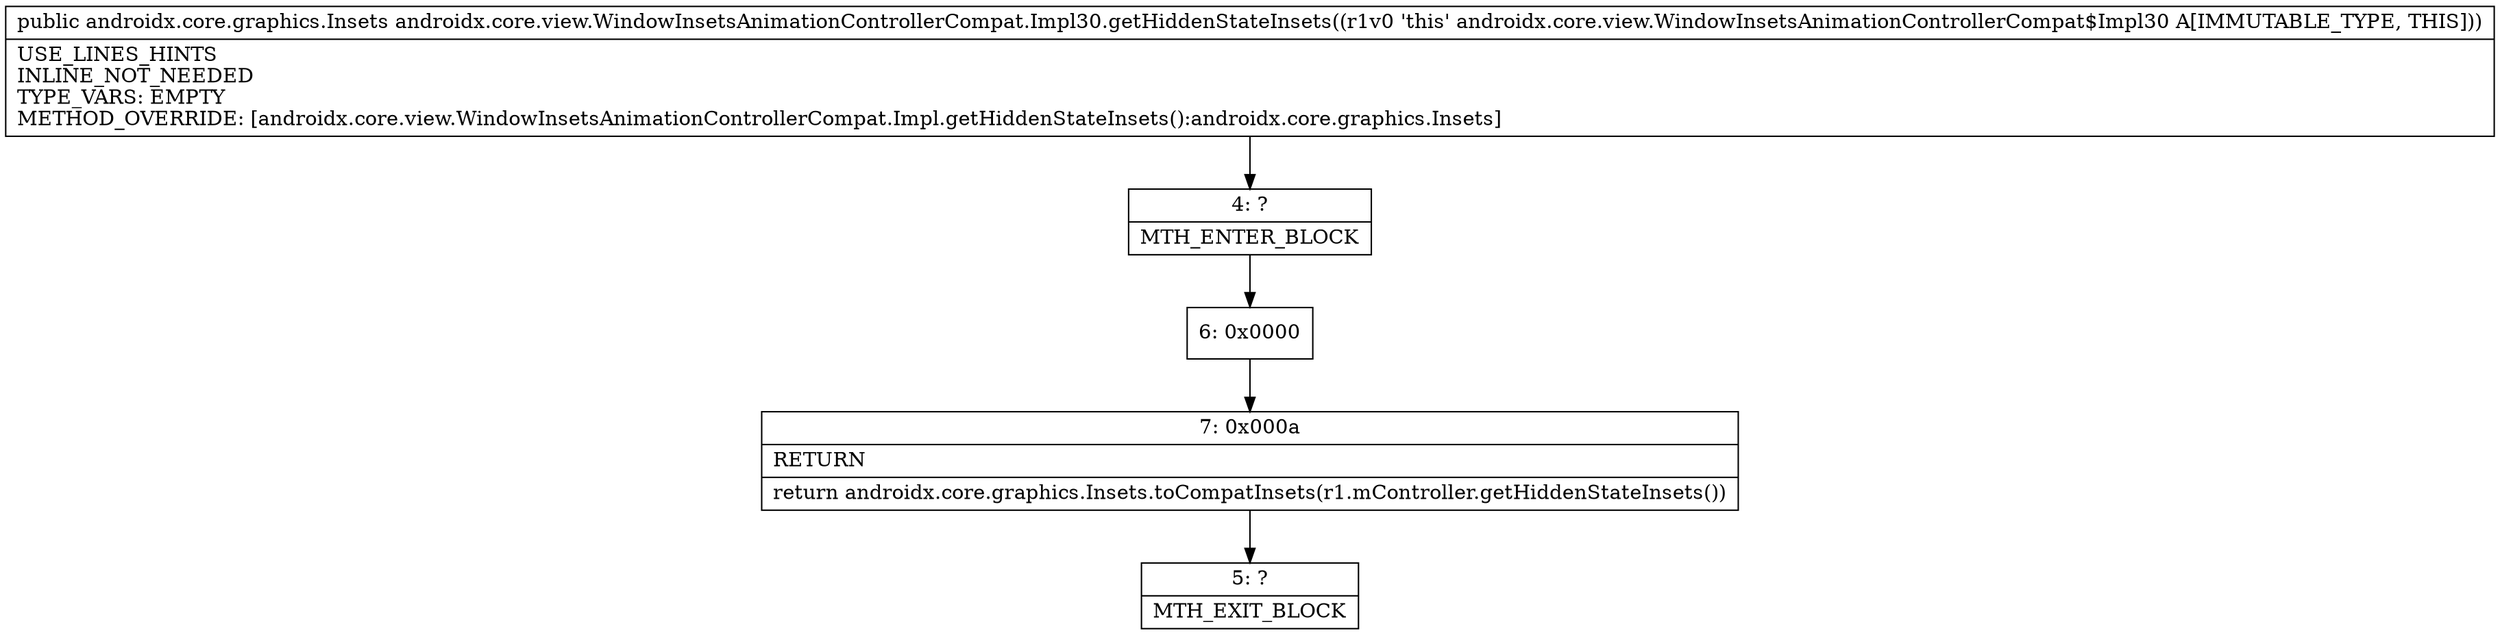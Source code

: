 digraph "CFG forandroidx.core.view.WindowInsetsAnimationControllerCompat.Impl30.getHiddenStateInsets()Landroidx\/core\/graphics\/Insets;" {
Node_4 [shape=record,label="{4\:\ ?|MTH_ENTER_BLOCK\l}"];
Node_6 [shape=record,label="{6\:\ 0x0000}"];
Node_7 [shape=record,label="{7\:\ 0x000a|RETURN\l|return androidx.core.graphics.Insets.toCompatInsets(r1.mController.getHiddenStateInsets())\l}"];
Node_5 [shape=record,label="{5\:\ ?|MTH_EXIT_BLOCK\l}"];
MethodNode[shape=record,label="{public androidx.core.graphics.Insets androidx.core.view.WindowInsetsAnimationControllerCompat.Impl30.getHiddenStateInsets((r1v0 'this' androidx.core.view.WindowInsetsAnimationControllerCompat$Impl30 A[IMMUTABLE_TYPE, THIS]))  | USE_LINES_HINTS\lINLINE_NOT_NEEDED\lTYPE_VARS: EMPTY\lMETHOD_OVERRIDE: [androidx.core.view.WindowInsetsAnimationControllerCompat.Impl.getHiddenStateInsets():androidx.core.graphics.Insets]\l}"];
MethodNode -> Node_4;Node_4 -> Node_6;
Node_6 -> Node_7;
Node_7 -> Node_5;
}


